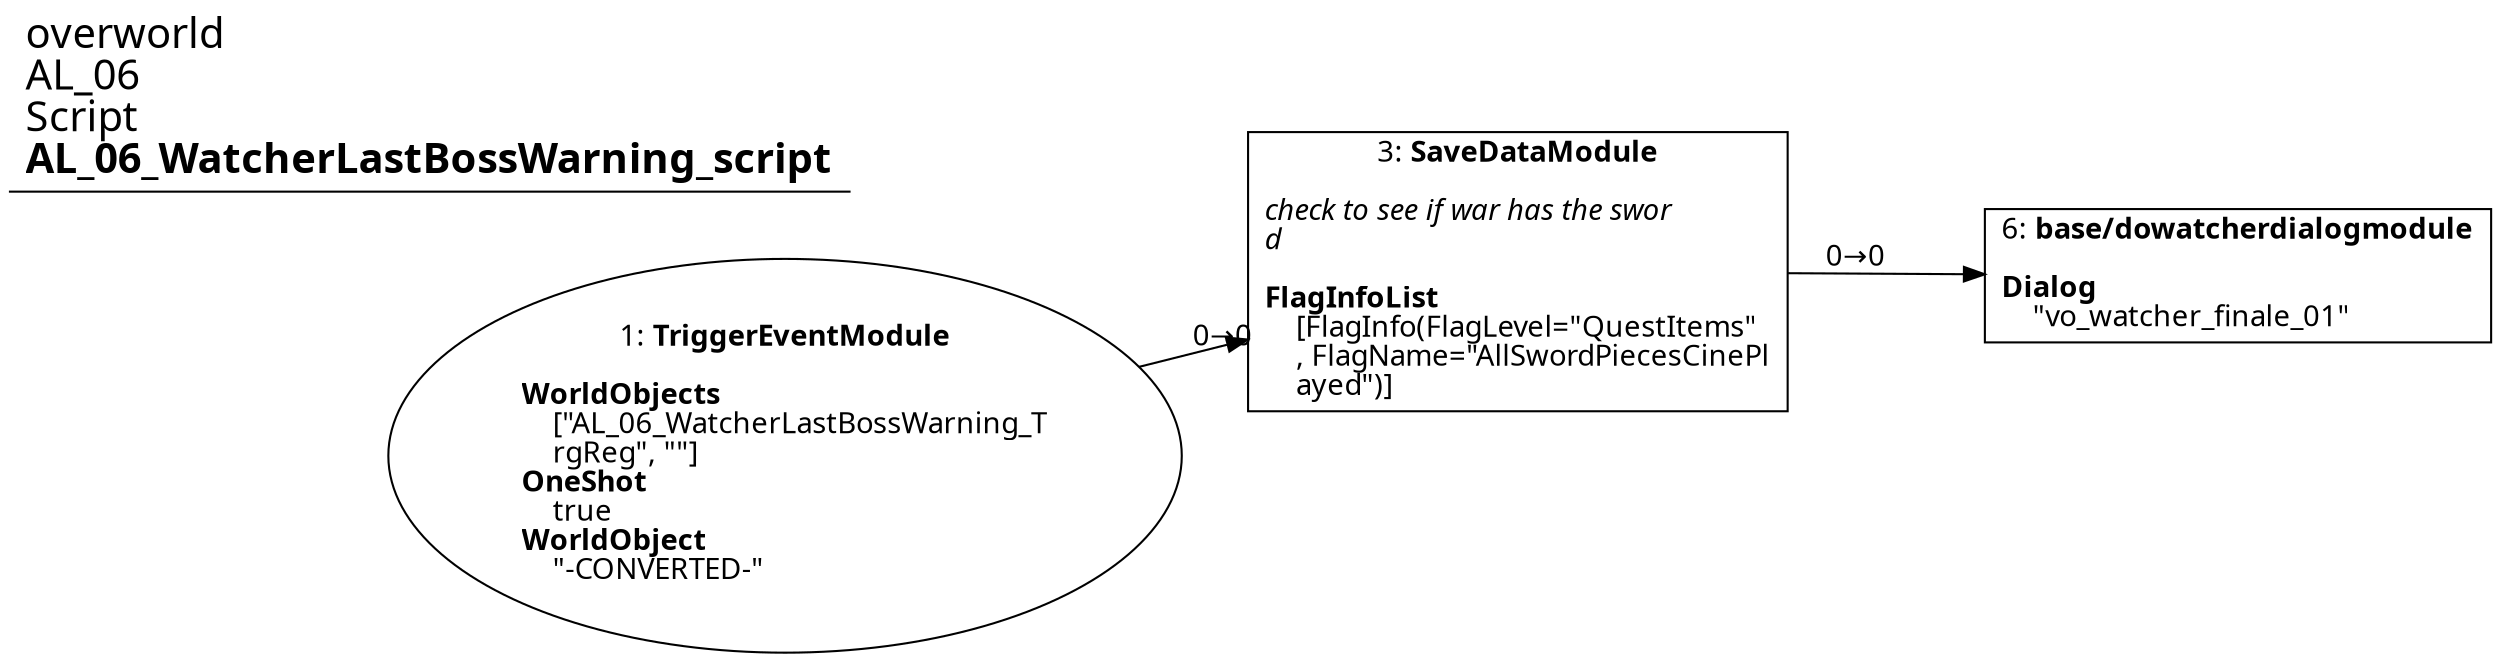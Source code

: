 digraph {
    layout = fdp;
    overlap = prism;
    sep = "+16";
    splines = spline;

    node [ shape = box ];

    graph [ fontname = "Segoe UI" ];
    node [ fontname = "Segoe UI" ];
    edge [ fontname = "Segoe UI" ];

    1 [ label = <1: <b>TriggerEventModule</b><br/><br/><b>WorldObjects</b><br align="left"/>    [&quot;AL_06_WatcherLastBossWarning_T<br align="left"/>    rgReg&quot;, &quot;&quot;]<br align="left"/><b>OneShot</b><br align="left"/>    true<br align="left"/><b>WorldObject</b><br align="left"/>    &quot;-CONVERTED-&quot;<br align="left"/>> ];
    1 [ shape = oval ]
    1 [ pos = "0.093,-0.25300002!" ];
    1 -> 3 [ label = "0→0" ];

    3 [ label = <3: <b>SaveDataModule</b><br/><br/><i>check to see if war has the swor<br align="left"/>d<br align="left"/></i><br align="left"/><b>FlagInfoList</b><br align="left"/>    [FlagInfo(FlagLevel=&quot;QuestItems&quot;<br align="left"/>    , FlagName=&quot;AllSwordPiecesCinePl<br align="left"/>    ayed&quot;)]<br align="left"/>> ];
    3 [ pos = "0.37500003,-0.25300002!" ];
    3 -> 6 [ label = "0→0" ];

    6 [ label = <6: <b>base/dowatcherdialogmodule</b><br/><br/><b>Dialog</b><br align="left"/>    &quot;vo_watcher_finale_01&quot;<br align="left"/>> ];
    6 [ pos = "0.61200005,-0.25300002!" ];

    title [ pos = "0.09200001,-0.252!" ];
    title [ shape = underline ];
    title [ label = <<font point-size="20">overworld<br align="left"/>AL_06<br align="left"/>Script<br align="left"/><b>AL_06_WatcherLastBossWarning_script</b><br align="left"/></font>> ];
}
